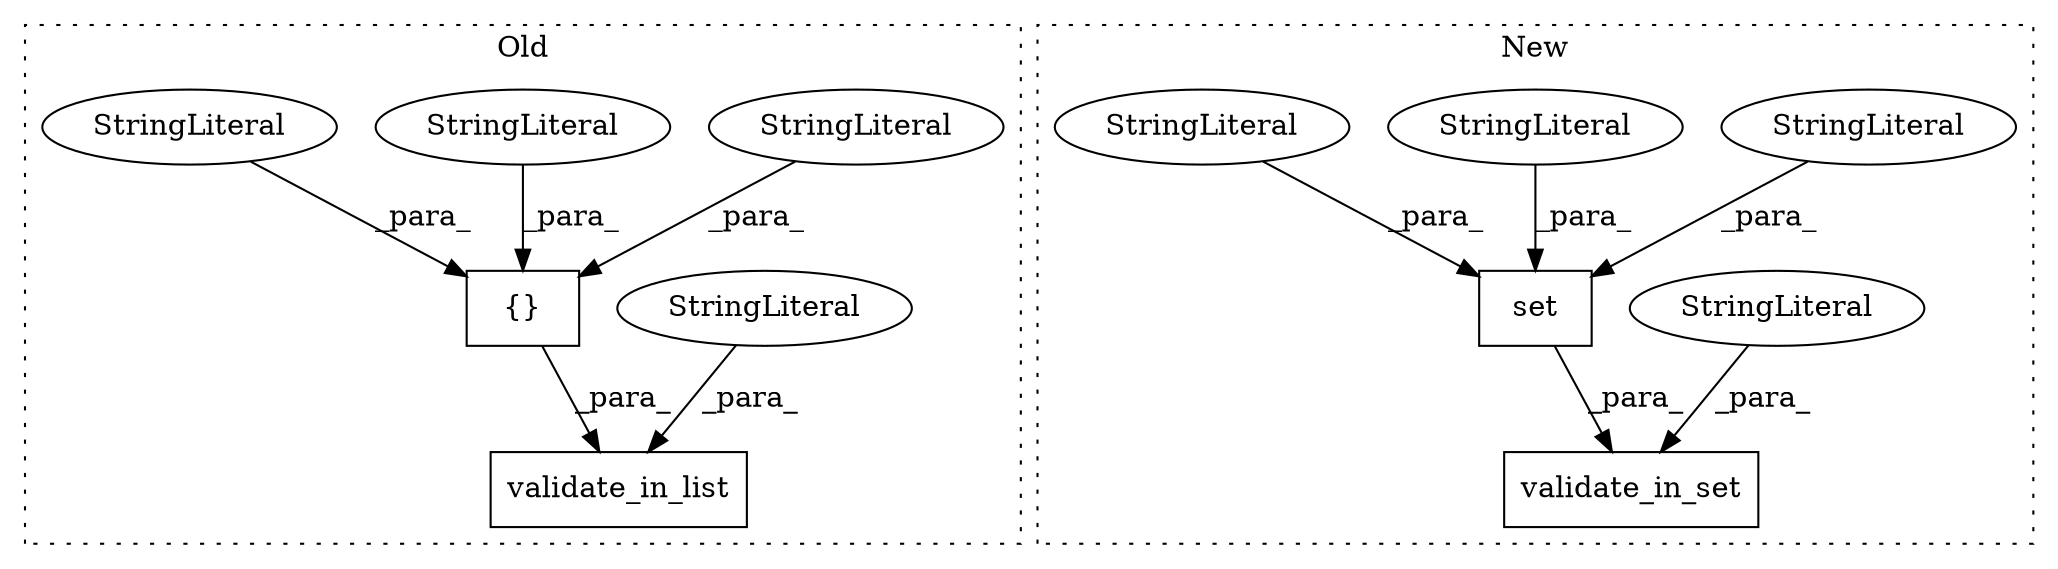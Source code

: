 digraph G {
subgraph cluster0 {
1 [label="validate_in_list" a="32" s="1049,1152" l="17,1" shape="box"];
3 [label="{}" a="4" s="1098,1151" l="1,1" shape="box"];
5 [label="StringLiteral" a="45" s="1066" l="10" shape="ellipse"];
6 [label="StringLiteral" a="45" s="1140" l="11" shape="ellipse"];
8 [label="StringLiteral" a="45" s="1099" l="7" shape="ellipse"];
11 [label="StringLiteral" a="45" s="1107" l="21" shape="ellipse"];
label = "Old";
style="dotted";
}
subgraph cluster1 {
2 [label="set" a="32" s="1084,1140" l="4,1" shape="box"];
4 [label="validate_in_set" a="32" s="1048,1141" l="16,1" shape="box"];
7 [label="StringLiteral" a="45" s="1088" l="7" shape="ellipse"];
9 [label="StringLiteral" a="45" s="1064" l="10" shape="ellipse"];
10 [label="StringLiteral" a="45" s="1129" l="11" shape="ellipse"];
12 [label="StringLiteral" a="45" s="1096" l="21" shape="ellipse"];
label = "New";
style="dotted";
}
2 -> 4 [label="_para_"];
3 -> 1 [label="_para_"];
5 -> 1 [label="_para_"];
6 -> 3 [label="_para_"];
7 -> 2 [label="_para_"];
8 -> 3 [label="_para_"];
9 -> 4 [label="_para_"];
10 -> 2 [label="_para_"];
11 -> 3 [label="_para_"];
12 -> 2 [label="_para_"];
}